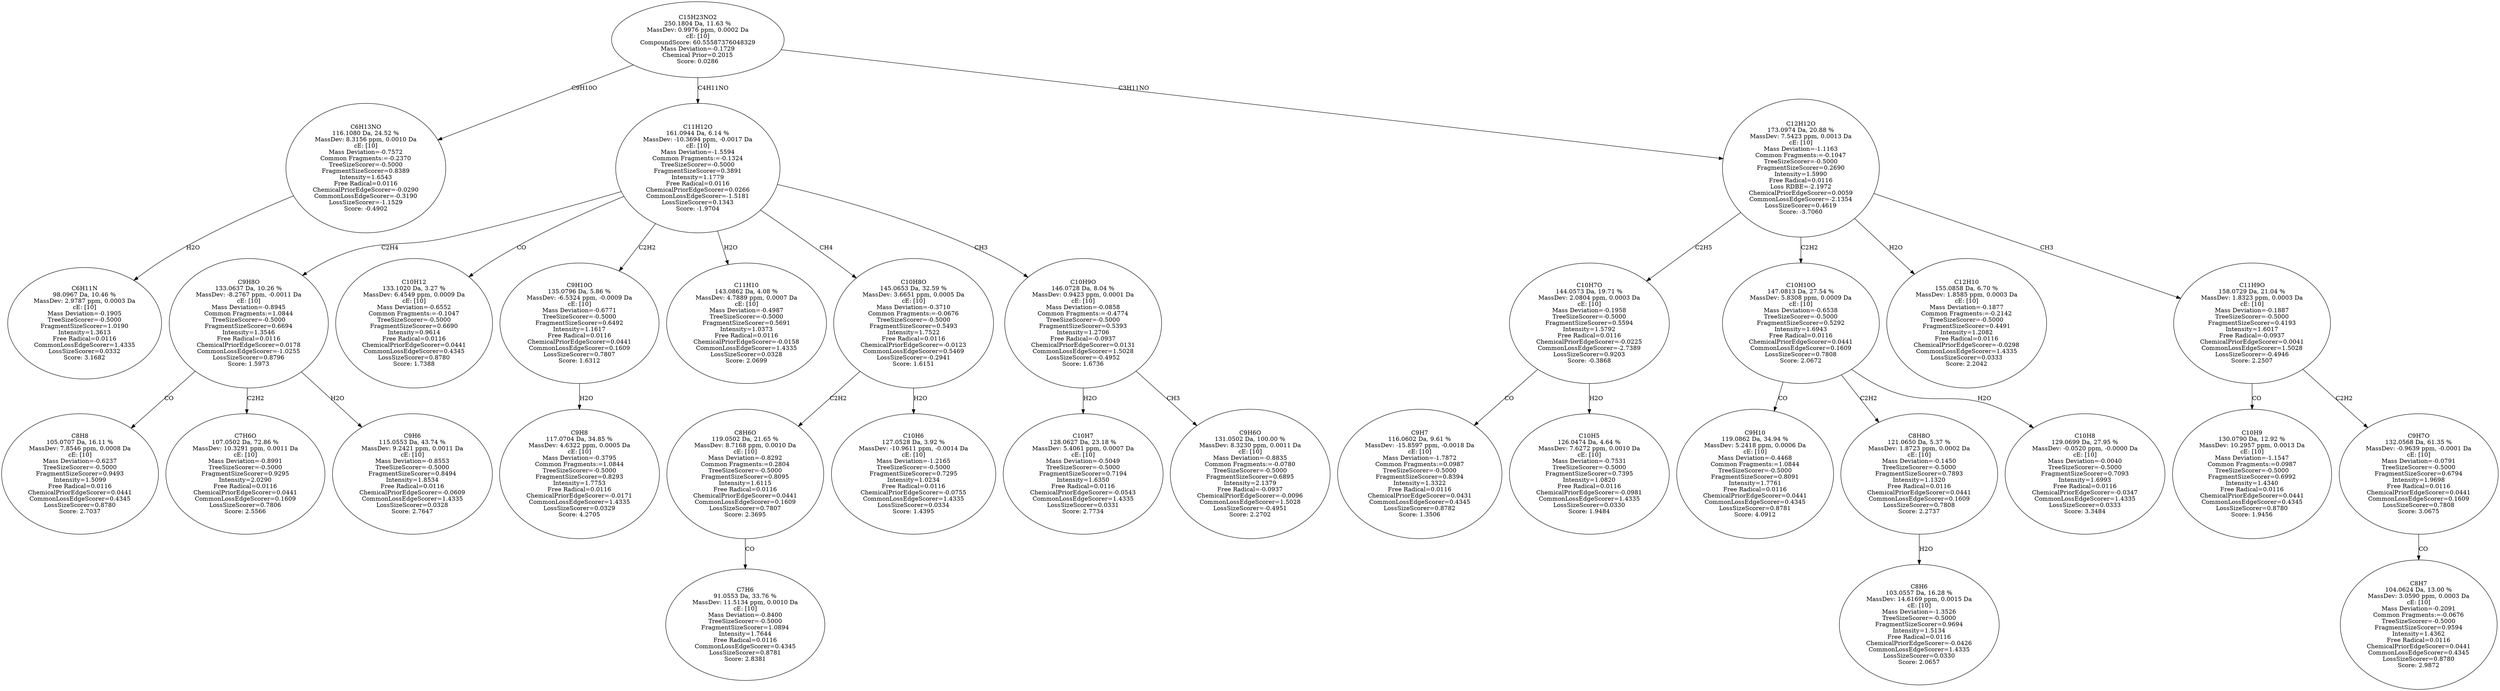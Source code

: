 strict digraph {
v1 [label="C6H11N\n98.0967 Da, 10.46 %\nMassDev: 2.9787 ppm, 0.0003 Da\ncE: [10]\nMass Deviation=-0.1905\nTreeSizeScorer=-0.5000\nFragmentSizeScorer=1.0190\nIntensity=1.3613\nFree Radical=0.0116\nCommonLossEdgeScorer=1.4335\nLossSizeScorer=0.0332\nScore: 3.1682"];
v2 [label="C6H13NO\n116.1080 Da, 24.52 %\nMassDev: 8.3156 ppm, 0.0010 Da\ncE: [10]\nMass Deviation=-0.7572\nCommon Fragments:=-0.2370\nTreeSizeScorer=-0.5000\nFragmentSizeScorer=0.8389\nIntensity=1.6543\nFree Radical=0.0116\nChemicalPriorEdgeScorer=-0.0290\nCommonLossEdgeScorer=-0.3190\nLossSizeScorer=-1.1529\nScore: -0.4902"];
v3 [label="C8H8\n105.0707 Da, 16.11 %\nMassDev: 7.8546 ppm, 0.0008 Da\ncE: [10]\nMass Deviation=-0.6237\nTreeSizeScorer=-0.5000\nFragmentSizeScorer=0.9493\nIntensity=1.5099\nFree Radical=0.0116\nChemicalPriorEdgeScorer=0.0441\nCommonLossEdgeScorer=0.4345\nLossSizeScorer=0.8780\nScore: 2.7037"];
v4 [label="C7H6O\n107.0502 Da, 72.86 %\nMassDev: 10.3291 ppm, 0.0011 Da\ncE: [10]\nMass Deviation=-0.8991\nTreeSizeScorer=-0.5000\nFragmentSizeScorer=0.9295\nIntensity=2.0290\nFree Radical=0.0116\nChemicalPriorEdgeScorer=0.0441\nCommonLossEdgeScorer=0.1609\nLossSizeScorer=0.7806\nScore: 2.5566"];
v5 [label="C9H6\n115.0553 Da, 43.74 %\nMassDev: 9.2421 ppm, 0.0011 Da\ncE: [10]\nMass Deviation=-0.8553\nTreeSizeScorer=-0.5000\nFragmentSizeScorer=0.8494\nIntensity=1.8534\nFree Radical=0.0116\nChemicalPriorEdgeScorer=-0.0609\nCommonLossEdgeScorer=1.4335\nLossSizeScorer=0.0328\nScore: 2.7647"];
v6 [label="C9H8O\n133.0637 Da, 10.26 %\nMassDev: -8.2767 ppm, -0.0011 Da\ncE: [10]\nMass Deviation=-0.8945\nCommon Fragments:=1.0844\nTreeSizeScorer=-0.5000\nFragmentSizeScorer=0.6694\nIntensity=1.3546\nFree Radical=0.0116\nChemicalPriorEdgeScorer=0.0178\nCommonLossEdgeScorer=-1.0255\nLossSizeScorer=0.8796\nScore: 1.5973"];
v7 [label="C10H12\n133.1020 Da, 3.27 %\nMassDev: 6.4549 ppm, 0.0009 Da\ncE: [10]\nMass Deviation=-0.6552\nCommon Fragments:=-0.1047\nTreeSizeScorer=-0.5000\nFragmentSizeScorer=0.6690\nIntensity=0.9614\nFree Radical=0.0116\nChemicalPriorEdgeScorer=0.0441\nCommonLossEdgeScorer=0.4345\nLossSizeScorer=0.8780\nScore: 1.7388"];
v8 [label="C9H8\n117.0704 Da, 34.85 %\nMassDev: 4.6322 ppm, 0.0005 Da\ncE: [10]\nMass Deviation=-0.3795\nCommon Fragments:=1.0844\nTreeSizeScorer=-0.5000\nFragmentSizeScorer=0.8293\nIntensity=1.7753\nFree Radical=0.0116\nChemicalPriorEdgeScorer=-0.0171\nCommonLossEdgeScorer=1.4335\nLossSizeScorer=0.0329\nScore: 4.2705"];
v9 [label="C9H10O\n135.0796 Da, 5.86 %\nMassDev: -6.5324 ppm, -0.0009 Da\ncE: [10]\nMass Deviation=-0.6771\nTreeSizeScorer=-0.5000\nFragmentSizeScorer=0.6492\nIntensity=1.1617\nFree Radical=0.0116\nChemicalPriorEdgeScorer=0.0441\nCommonLossEdgeScorer=0.1609\nLossSizeScorer=0.7807\nScore: 1.6312"];
v10 [label="C11H10\n143.0862 Da, 4.08 %\nMassDev: 4.7889 ppm, 0.0007 Da\ncE: [10]\nMass Deviation=-0.4987\nTreeSizeScorer=-0.5000\nFragmentSizeScorer=0.5691\nIntensity=1.0373\nFree Radical=0.0116\nChemicalPriorEdgeScorer=-0.0158\nCommonLossEdgeScorer=1.4335\nLossSizeScorer=0.0328\nScore: 2.0699"];
v11 [label="C7H6\n91.0553 Da, 33.76 %\nMassDev: 11.5134 ppm, 0.0010 Da\ncE: [10]\nMass Deviation=-0.8400\nTreeSizeScorer=-0.5000\nFragmentSizeScorer=1.0894\nIntensity=1.7644\nFree Radical=0.0116\nCommonLossEdgeScorer=0.4345\nLossSizeScorer=0.8781\nScore: 2.8381"];
v12 [label="C8H6O\n119.0502 Da, 21.65 %\nMassDev: 8.7168 ppm, 0.0010 Da\ncE: [10]\nMass Deviation=-0.8292\nCommon Fragments:=0.2804\nTreeSizeScorer=-0.5000\nFragmentSizeScorer=0.8095\nIntensity=1.6115\nFree Radical=0.0116\nChemicalPriorEdgeScorer=0.0441\nCommonLossEdgeScorer=0.1609\nLossSizeScorer=0.7807\nScore: 2.3695"];
v13 [label="C10H6\n127.0528 Da, 3.92 %\nMassDev: -10.9611 ppm, -0.0014 Da\ncE: [10]\nMass Deviation=-1.2165\nTreeSizeScorer=-0.5000\nFragmentSizeScorer=0.7295\nIntensity=1.0234\nFree Radical=0.0116\nChemicalPriorEdgeScorer=-0.0755\nCommonLossEdgeScorer=1.4335\nLossSizeScorer=0.0334\nScore: 1.4395"];
v14 [label="C10H8O\n145.0653 Da, 32.59 %\nMassDev: 3.6651 ppm, 0.0005 Da\ncE: [10]\nMass Deviation=-0.3710\nCommon Fragments:=-0.0676\nTreeSizeScorer=-0.5000\nFragmentSizeScorer=0.5493\nIntensity=1.7522\nFree Radical=0.0116\nChemicalPriorEdgeScorer=-0.0123\nCommonLossEdgeScorer=0.5469\nLossSizeScorer=-0.2941\nScore: 1.6151"];
v15 [label="C10H7\n128.0627 Da, 23.18 %\nMassDev: 5.4061 ppm, 0.0007 Da\ncE: [10]\nMass Deviation=-0.5049\nTreeSizeScorer=-0.5000\nFragmentSizeScorer=0.7194\nIntensity=1.6350\nFree Radical=0.0116\nChemicalPriorEdgeScorer=-0.0543\nCommonLossEdgeScorer=1.4335\nLossSizeScorer=0.0331\nScore: 2.7734"];
v16 [label="C9H6O\n131.0502 Da, 100.00 %\nMassDev: 8.3230 ppm, 0.0011 Da\ncE: [10]\nMass Deviation=-0.8835\nCommon Fragments:=-0.0780\nTreeSizeScorer=-0.5000\nFragmentSizeScorer=0.6895\nIntensity=2.1379\nFree Radical=-0.0937\nChemicalPriorEdgeScorer=-0.0096\nCommonLossEdgeScorer=1.5028\nLossSizeScorer=-0.4951\nScore: 2.2702"];
v17 [label="C10H9O\n146.0728 Da, 8.04 %\nMassDev: 0.9423 ppm, 0.0001 Da\ncE: [10]\nMass Deviation=-0.0858\nCommon Fragments:=-0.4774\nTreeSizeScorer=-0.5000\nFragmentSizeScorer=0.5393\nIntensity=1.2706\nFree Radical=-0.0937\nChemicalPriorEdgeScorer=0.0131\nCommonLossEdgeScorer=1.5028\nLossSizeScorer=-0.4952\nScore: 1.6736"];
v18 [label="C11H12O\n161.0944 Da, 6.14 %\nMassDev: -10.3694 ppm, -0.0017 Da\ncE: [10]\nMass Deviation=-1.5594\nCommon Fragments:=-0.1324\nTreeSizeScorer=-0.5000\nFragmentSizeScorer=0.3891\nIntensity=1.1779\nFree Radical=0.0116\nChemicalPriorEdgeScorer=0.0266\nCommonLossEdgeScorer=-1.5181\nLossSizeScorer=0.1343\nScore: -1.9704"];
v19 [label="C9H7\n116.0602 Da, 9.61 %\nMassDev: -15.8597 ppm, -0.0018 Da\ncE: [10]\nMass Deviation=-1.7872\nCommon Fragments:=0.0987\nTreeSizeScorer=-0.5000\nFragmentSizeScorer=0.8394\nIntensity=1.3322\nFree Radical=0.0116\nChemicalPriorEdgeScorer=0.0431\nCommonLossEdgeScorer=0.4345\nLossSizeScorer=0.8782\nScore: 1.3506"];
v20 [label="C10H5\n126.0474 Da, 4.64 %\nMassDev: 7.6272 ppm, 0.0010 Da\ncE: [10]\nMass Deviation=-0.7531\nTreeSizeScorer=-0.5000\nFragmentSizeScorer=0.7395\nIntensity=1.0820\nFree Radical=0.0116\nChemicalPriorEdgeScorer=-0.0981\nCommonLossEdgeScorer=1.4335\nLossSizeScorer=0.0330\nScore: 1.9484"];
v21 [label="C10H7O\n144.0573 Da, 19.71 %\nMassDev: 2.0804 ppm, 0.0003 Da\ncE: [10]\nMass Deviation=-0.1958\nTreeSizeScorer=-0.5000\nFragmentSizeScorer=0.5594\nIntensity=1.5792\nFree Radical=0.0116\nChemicalPriorEdgeScorer=-0.0225\nCommonLossEdgeScorer=-2.7389\nLossSizeScorer=0.9203\nScore: -0.3868"];
v22 [label="C9H10\n119.0862 Da, 34.94 %\nMassDev: 5.2418 ppm, 0.0006 Da\ncE: [10]\nMass Deviation=-0.4468\nCommon Fragments:=1.0844\nTreeSizeScorer=-0.5000\nFragmentSizeScorer=0.8091\nIntensity=1.7761\nFree Radical=0.0116\nChemicalPriorEdgeScorer=0.0441\nCommonLossEdgeScorer=0.4345\nLossSizeScorer=0.8781\nScore: 4.0912"];
v23 [label="C8H6\n103.0557 Da, 16.28 %\nMassDev: 14.6169 ppm, 0.0015 Da\ncE: [10]\nMass Deviation=-1.3526\nTreeSizeScorer=-0.5000\nFragmentSizeScorer=0.9694\nIntensity=1.5134\nFree Radical=0.0116\nChemicalPriorEdgeScorer=-0.0426\nCommonLossEdgeScorer=1.4335\nLossSizeScorer=0.0330\nScore: 2.0657"];
v24 [label="C8H8O\n121.0650 Da, 5.37 %\nMassDev: 1.8723 ppm, 0.0002 Da\ncE: [10]\nMass Deviation=-0.1450\nTreeSizeScorer=-0.5000\nFragmentSizeScorer=0.7893\nIntensity=1.1320\nFree Radical=0.0116\nChemicalPriorEdgeScorer=0.0441\nCommonLossEdgeScorer=0.1609\nLossSizeScorer=0.7808\nScore: 2.2737"];
v25 [label="C10H8\n129.0699 Da, 27.95 %\nMassDev: -0.0520 ppm, -0.0000 Da\ncE: [10]\nMass Deviation=-0.0040\nTreeSizeScorer=-0.5000\nFragmentSizeScorer=0.7093\nIntensity=1.6993\nFree Radical=0.0116\nChemicalPriorEdgeScorer=-0.0347\nCommonLossEdgeScorer=1.4335\nLossSizeScorer=0.0333\nScore: 3.3484"];
v26 [label="C10H10O\n147.0813 Da, 27.54 %\nMassDev: 5.8308 ppm, 0.0009 Da\ncE: [10]\nMass Deviation=-0.6538\nTreeSizeScorer=-0.5000\nFragmentSizeScorer=0.5292\nIntensity=1.6943\nFree Radical=0.0116\nChemicalPriorEdgeScorer=0.0441\nCommonLossEdgeScorer=0.1609\nLossSizeScorer=0.7808\nScore: 2.0672"];
v27 [label="C12H10\n155.0858 Da, 6.70 %\nMassDev: 1.8585 ppm, 0.0003 Da\ncE: [10]\nMass Deviation=-0.1877\nCommon Fragments:=-0.2142\nTreeSizeScorer=-0.5000\nFragmentSizeScorer=0.4491\nIntensity=1.2082\nFree Radical=0.0116\nChemicalPriorEdgeScorer=-0.0298\nCommonLossEdgeScorer=1.4335\nLossSizeScorer=0.0333\nScore: 2.2042"];
v28 [label="C10H9\n130.0790 Da, 12.92 %\nMassDev: 10.2957 ppm, 0.0013 Da\ncE: [10]\nMass Deviation=-1.1547\nCommon Fragments:=0.0987\nTreeSizeScorer=-0.5000\nFragmentSizeScorer=0.6992\nIntensity=1.4340\nFree Radical=0.0116\nChemicalPriorEdgeScorer=0.0441\nCommonLossEdgeScorer=0.4345\nLossSizeScorer=0.8780\nScore: 1.9456"];
v29 [label="C8H7\n104.0624 Da, 13.00 %\nMassDev: 3.0590 ppm, 0.0003 Da\ncE: [10]\nMass Deviation=-0.2091\nCommon Fragments:=-0.0676\nTreeSizeScorer=-0.5000\nFragmentSizeScorer=0.9594\nIntensity=1.4362\nFree Radical=0.0116\nChemicalPriorEdgeScorer=0.0441\nCommonLossEdgeScorer=0.4345\nLossSizeScorer=0.8780\nScore: 2.9872"];
v30 [label="C9H7O\n132.0568 Da, 61.35 %\nMassDev: -0.9639 ppm, -0.0001 Da\ncE: [10]\nMass Deviation=-0.0791\nTreeSizeScorer=-0.5000\nFragmentSizeScorer=0.6794\nIntensity=1.9698\nFree Radical=0.0116\nChemicalPriorEdgeScorer=0.0441\nCommonLossEdgeScorer=0.1609\nLossSizeScorer=0.7808\nScore: 3.0675"];
v31 [label="C11H9O\n158.0729 Da, 21.04 %\nMassDev: 1.8323 ppm, 0.0003 Da\ncE: [10]\nMass Deviation=-0.1887\nTreeSizeScorer=-0.5000\nFragmentSizeScorer=0.4193\nIntensity=1.6017\nFree Radical=-0.0937\nChemicalPriorEdgeScorer=0.0041\nCommonLossEdgeScorer=1.5028\nLossSizeScorer=-0.4946\nScore: 2.2507"];
v32 [label="C12H12O\n173.0974 Da, 20.88 %\nMassDev: 7.5423 ppm, 0.0013 Da\ncE: [10]\nMass Deviation=-1.1163\nCommon Fragments:=-0.1047\nTreeSizeScorer=-0.5000\nFragmentSizeScorer=0.2690\nIntensity=1.5990\nFree Radical=0.0116\nLoss RDBE=-2.1972\nChemicalPriorEdgeScorer=0.0059\nCommonLossEdgeScorer=-2.1354\nLossSizeScorer=0.4619\nScore: -3.7060"];
v33 [label="C15H23NO2\n250.1804 Da, 11.63 %\nMassDev: 0.9976 ppm, 0.0002 Da\ncE: [10]\nCompoundScore: 60.55587376048329\nMass Deviation=-0.1729\nChemical Prior=0.2015\nScore: 0.0286"];
v2 -> v1 [label="H2O"];
v33 -> v2 [label="C9H10O"];
v6 -> v3 [label="CO"];
v6 -> v4 [label="C2H2"];
v6 -> v5 [label="H2O"];
v18 -> v6 [label="C2H4"];
v18 -> v7 [label="CO"];
v9 -> v8 [label="H2O"];
v18 -> v9 [label="C2H2"];
v18 -> v10 [label="H2O"];
v12 -> v11 [label="CO"];
v14 -> v12 [label="C2H2"];
v14 -> v13 [label="H2O"];
v18 -> v14 [label="CH4"];
v17 -> v15 [label="H2O"];
v17 -> v16 [label="CH3"];
v18 -> v17 [label="CH3"];
v33 -> v18 [label="C4H11NO"];
v21 -> v19 [label="CO"];
v21 -> v20 [label="H2O"];
v32 -> v21 [label="C2H5"];
v26 -> v22 [label="CO"];
v24 -> v23 [label="H2O"];
v26 -> v24 [label="C2H2"];
v26 -> v25 [label="H2O"];
v32 -> v26 [label="C2H2"];
v32 -> v27 [label="H2O"];
v31 -> v28 [label="CO"];
v30 -> v29 [label="CO"];
v31 -> v30 [label="C2H2"];
v32 -> v31 [label="CH3"];
v33 -> v32 [label="C3H11NO"];
}